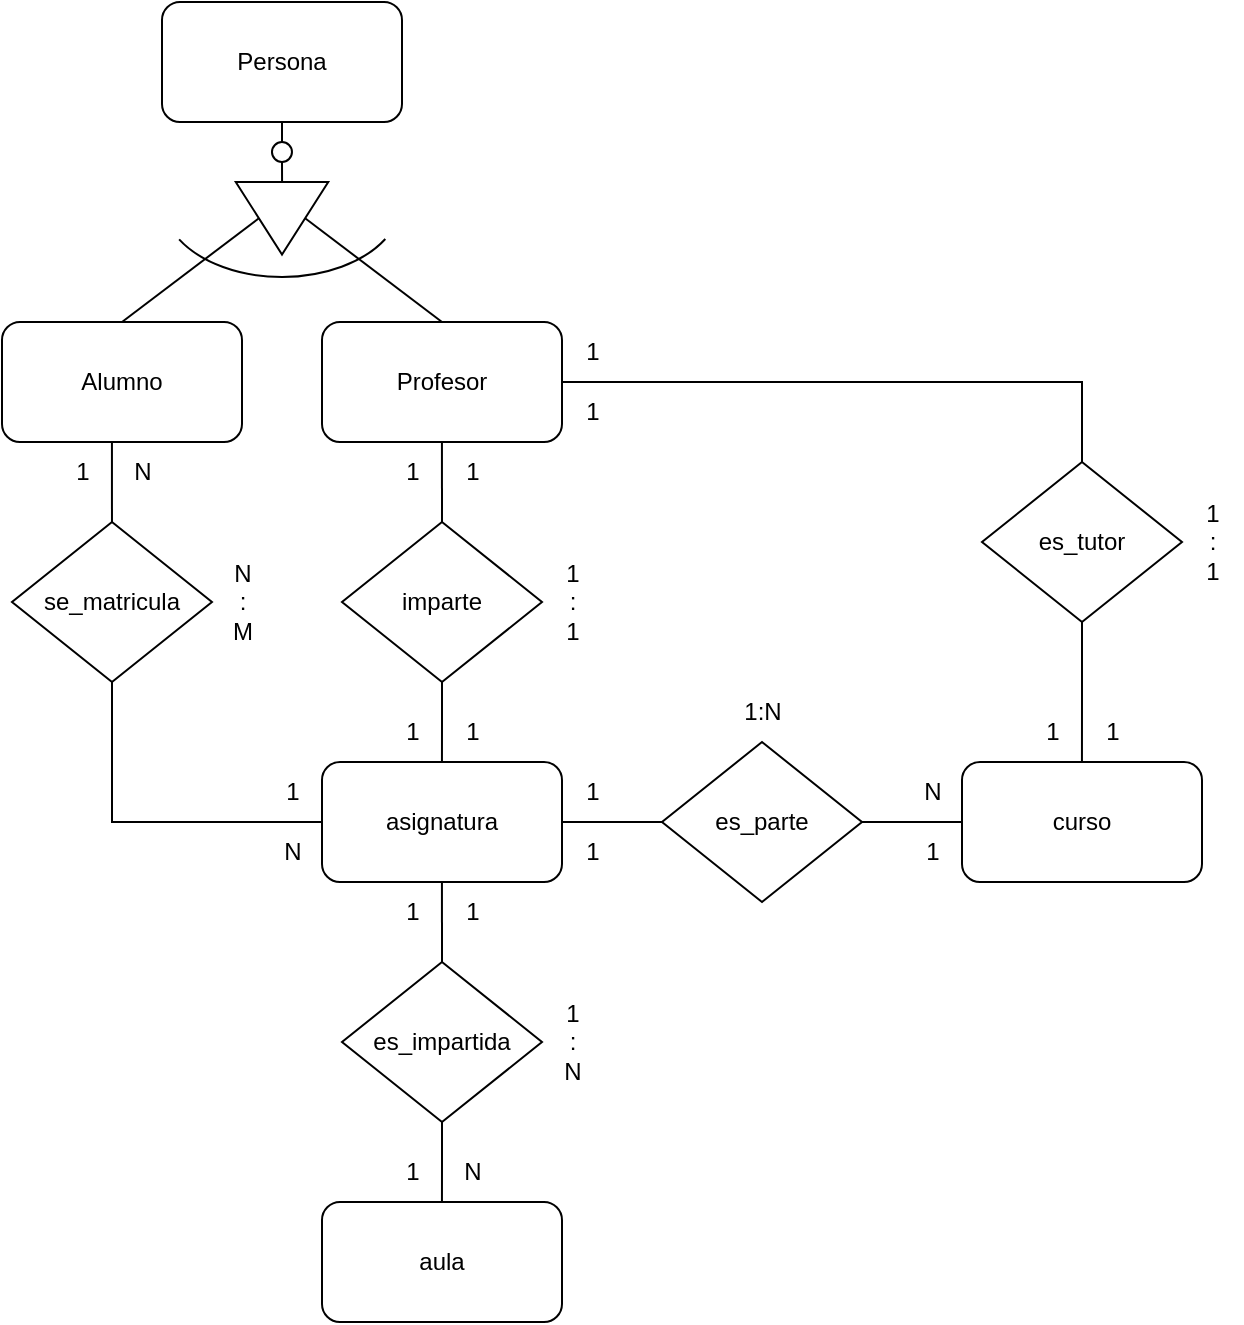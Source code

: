 <mxfile version="21.8.0" type="github">
  <diagram name="Página-1" id="_GgWmxlm4OWX5esp9CCm">
    <mxGraphModel dx="795" dy="-655" grid="1" gridSize="10" guides="1" tooltips="1" connect="1" arrows="1" fold="1" page="1" pageScale="1" pageWidth="827" pageHeight="1169" math="0" shadow="0">
      <root>
        <mxCell id="0" />
        <mxCell id="1" parent="0" />
        <mxCell id="37SFKcQwxXLXQhdy6OTW-1" style="edgeStyle=orthogonalEdgeStyle;rounded=0;orthogonalLoop=1;jettySize=auto;html=1;exitX=0.5;exitY=1;exitDx=0;exitDy=0;endArrow=none;endFill=0;" edge="1" parent="1" source="37SFKcQwxXLXQhdy6OTW-2" target="37SFKcQwxXLXQhdy6OTW-5">
          <mxGeometry relative="1" as="geometry" />
        </mxCell>
        <mxCell id="37SFKcQwxXLXQhdy6OTW-2" value="Persona" style="rounded=1;whiteSpace=wrap;html=1;" vertex="1" parent="1">
          <mxGeometry x="240" y="1240" width="120" height="60" as="geometry" />
        </mxCell>
        <mxCell id="37SFKcQwxXLXQhdy6OTW-3" style="rounded=0;orthogonalLoop=1;jettySize=auto;html=1;entryX=0.5;entryY=0;entryDx=0;entryDy=0;exitX=0.5;exitY=0;exitDx=0;exitDy=0;endArrow=none;endFill=0;" edge="1" parent="1" source="37SFKcQwxXLXQhdy6OTW-5" target="37SFKcQwxXLXQhdy6OTW-7">
          <mxGeometry relative="1" as="geometry" />
        </mxCell>
        <mxCell id="37SFKcQwxXLXQhdy6OTW-4" style="rounded=0;orthogonalLoop=1;jettySize=auto;html=1;exitX=0.5;exitY=1;exitDx=0;exitDy=0;entryX=0.5;entryY=0;entryDx=0;entryDy=0;endArrow=none;endFill=0;" edge="1" parent="1" source="37SFKcQwxXLXQhdy6OTW-5" target="37SFKcQwxXLXQhdy6OTW-6">
          <mxGeometry relative="1" as="geometry" />
        </mxCell>
        <mxCell id="37SFKcQwxXLXQhdy6OTW-5" value="" style="triangle;whiteSpace=wrap;html=1;rotation=90;" vertex="1" parent="1">
          <mxGeometry x="281.88" y="1325.01" width="36.25" height="46.25" as="geometry" />
        </mxCell>
        <mxCell id="37SFKcQwxXLXQhdy6OTW-6" value="Alumno" style="rounded=1;whiteSpace=wrap;html=1;" vertex="1" parent="1">
          <mxGeometry x="160" y="1400" width="120" height="60" as="geometry" />
        </mxCell>
        <mxCell id="37SFKcQwxXLXQhdy6OTW-7" value="Profesor" style="rounded=1;whiteSpace=wrap;html=1;" vertex="1" parent="1">
          <mxGeometry x="320" y="1400" width="120" height="60" as="geometry" />
        </mxCell>
        <mxCell id="37SFKcQwxXLXQhdy6OTW-8" value="" style="ellipse;whiteSpace=wrap;html=1;aspect=fixed;" vertex="1" parent="1">
          <mxGeometry x="294.99" y="1310" width="10" height="10" as="geometry" />
        </mxCell>
        <mxCell id="37SFKcQwxXLXQhdy6OTW-9" value="" style="verticalLabelPosition=bottom;verticalAlign=top;html=1;shape=mxgraph.basic.arc;startAngle=0.335;endAngle=0.664;" vertex="1" parent="1">
          <mxGeometry x="240.01" y="1300" width="120" height="77.5" as="geometry" />
        </mxCell>
        <mxCell id="37SFKcQwxXLXQhdy6OTW-10" style="edgeStyle=orthogonalEdgeStyle;rounded=0;orthogonalLoop=1;jettySize=auto;html=1;entryX=0;entryY=0.5;entryDx=0;entryDy=0;endArrow=none;endFill=0;" edge="1" parent="1" source="37SFKcQwxXLXQhdy6OTW-11" target="37SFKcQwxXLXQhdy6OTW-44">
          <mxGeometry relative="1" as="geometry">
            <mxPoint x="214.96" y="1620.32" as="targetPoint" />
            <Array as="points">
              <mxPoint x="215" y="1650" />
            </Array>
          </mxGeometry>
        </mxCell>
        <mxCell id="37SFKcQwxXLXQhdy6OTW-11" value="se_matricula" style="rhombus;whiteSpace=wrap;html=1;" vertex="1" parent="1">
          <mxGeometry x="164.99" y="1500" width="100" height="80" as="geometry" />
        </mxCell>
        <mxCell id="37SFKcQwxXLXQhdy6OTW-12" style="edgeStyle=orthogonalEdgeStyle;rounded=0;orthogonalLoop=1;jettySize=auto;html=1;entryX=0.5;entryY=0;entryDx=0;entryDy=0;endArrow=none;endFill=0;" edge="1" parent="1" target="37SFKcQwxXLXQhdy6OTW-11">
          <mxGeometry relative="1" as="geometry">
            <mxPoint x="214.96" y="1460.32" as="sourcePoint" />
          </mxGeometry>
        </mxCell>
        <mxCell id="37SFKcQwxXLXQhdy6OTW-13" value="&lt;div&gt;N&lt;/div&gt;&lt;div&gt;:&lt;/div&gt;&lt;div&gt;M&lt;br&gt;&lt;/div&gt;" style="text;html=1;align=center;verticalAlign=middle;resizable=0;points=[];autosize=1;strokeColor=none;fillColor=none;" vertex="1" parent="1">
          <mxGeometry x="264.99" y="1510" width="30" height="60" as="geometry" />
        </mxCell>
        <mxCell id="37SFKcQwxXLXQhdy6OTW-14" value="N" style="text;html=1;align=center;verticalAlign=middle;resizable=0;points=[];autosize=1;strokeColor=none;fillColor=none;" vertex="1" parent="1">
          <mxGeometry x="214.99" y="1460" width="30" height="30" as="geometry" />
        </mxCell>
        <mxCell id="37SFKcQwxXLXQhdy6OTW-15" value="1" style="text;html=1;align=center;verticalAlign=middle;resizable=0;points=[];autosize=1;strokeColor=none;fillColor=none;" vertex="1" parent="1">
          <mxGeometry x="184.99" y="1460" width="30" height="30" as="geometry" />
        </mxCell>
        <mxCell id="37SFKcQwxXLXQhdy6OTW-16" value="1" style="text;html=1;align=center;verticalAlign=middle;resizable=0;points=[];autosize=1;strokeColor=none;fillColor=none;" vertex="1" parent="1">
          <mxGeometry x="290.0" y="1620.0" width="30" height="30" as="geometry" />
        </mxCell>
        <mxCell id="37SFKcQwxXLXQhdy6OTW-17" value="N" style="text;html=1;align=center;verticalAlign=middle;resizable=0;points=[];autosize=1;strokeColor=none;fillColor=none;" vertex="1" parent="1">
          <mxGeometry x="290.0" y="1650.0" width="30" height="30" as="geometry" />
        </mxCell>
        <mxCell id="37SFKcQwxXLXQhdy6OTW-26" style="edgeStyle=orthogonalEdgeStyle;rounded=0;orthogonalLoop=1;jettySize=auto;html=1;entryX=0.5;entryY=0;entryDx=0;entryDy=0;endArrow=none;endFill=0;" edge="1" source="37SFKcQwxXLXQhdy6OTW-27" parent="1">
          <mxGeometry relative="1" as="geometry">
            <mxPoint x="379.97" y="1620.32" as="targetPoint" />
          </mxGeometry>
        </mxCell>
        <mxCell id="37SFKcQwxXLXQhdy6OTW-27" value="imparte" style="rhombus;whiteSpace=wrap;html=1;" vertex="1" parent="1">
          <mxGeometry x="330.0" y="1500" width="100" height="80" as="geometry" />
        </mxCell>
        <mxCell id="37SFKcQwxXLXQhdy6OTW-28" style="edgeStyle=orthogonalEdgeStyle;rounded=0;orthogonalLoop=1;jettySize=auto;html=1;entryX=0.5;entryY=0;entryDx=0;entryDy=0;endArrow=none;endFill=0;" edge="1" target="37SFKcQwxXLXQhdy6OTW-27" parent="1">
          <mxGeometry relative="1" as="geometry">
            <mxPoint x="379.97" y="1460.32" as="sourcePoint" />
          </mxGeometry>
        </mxCell>
        <mxCell id="37SFKcQwxXLXQhdy6OTW-29" value="&lt;div&gt;1&lt;/div&gt;&lt;div&gt;:&lt;/div&gt;&lt;div&gt;1&lt;br&gt;&lt;/div&gt;" style="text;html=1;align=center;verticalAlign=middle;resizable=0;points=[];autosize=1;strokeColor=none;fillColor=none;" vertex="1" parent="1">
          <mxGeometry x="430.0" y="1510" width="30" height="60" as="geometry" />
        </mxCell>
        <mxCell id="37SFKcQwxXLXQhdy6OTW-30" value="1" style="text;html=1;align=center;verticalAlign=middle;resizable=0;points=[];autosize=1;strokeColor=none;fillColor=none;" vertex="1" parent="1">
          <mxGeometry x="380.0" y="1460" width="30" height="30" as="geometry" />
        </mxCell>
        <mxCell id="37SFKcQwxXLXQhdy6OTW-31" value="1" style="text;html=1;align=center;verticalAlign=middle;resizable=0;points=[];autosize=1;strokeColor=none;fillColor=none;" vertex="1" parent="1">
          <mxGeometry x="350.0" y="1460" width="30" height="30" as="geometry" />
        </mxCell>
        <mxCell id="37SFKcQwxXLXQhdy6OTW-32" value="1" style="text;html=1;align=center;verticalAlign=middle;resizable=0;points=[];autosize=1;strokeColor=none;fillColor=none;" vertex="1" parent="1">
          <mxGeometry x="380.0" y="1590.0" width="30" height="30" as="geometry" />
        </mxCell>
        <mxCell id="37SFKcQwxXLXQhdy6OTW-33" value="1" style="text;html=1;align=center;verticalAlign=middle;resizable=0;points=[];autosize=1;strokeColor=none;fillColor=none;" vertex="1" parent="1">
          <mxGeometry x="350.0" y="1590.0" width="30" height="30" as="geometry" />
        </mxCell>
        <mxCell id="37SFKcQwxXLXQhdy6OTW-42" value="es_parte" style="rhombus;whiteSpace=wrap;html=1;" vertex="1" parent="1">
          <mxGeometry x="490" y="1610" width="100" height="80" as="geometry" />
        </mxCell>
        <mxCell id="37SFKcQwxXLXQhdy6OTW-43" style="edgeStyle=none;rounded=0;orthogonalLoop=1;jettySize=auto;html=1;exitX=1;exitY=0.5;exitDx=0;exitDy=0;entryX=0;entryY=0.5;entryDx=0;entryDy=0;endArrow=none;endFill=0;" edge="1" parent="1" source="37SFKcQwxXLXQhdy6OTW-44" target="37SFKcQwxXLXQhdy6OTW-42">
          <mxGeometry relative="1" as="geometry" />
        </mxCell>
        <mxCell id="37SFKcQwxXLXQhdy6OTW-44" value="asignatura" style="rounded=1;whiteSpace=wrap;html=1;" vertex="1" parent="1">
          <mxGeometry x="320" y="1620" width="120" height="60" as="geometry" />
        </mxCell>
        <mxCell id="37SFKcQwxXLXQhdy6OTW-45" style="edgeStyle=none;rounded=0;orthogonalLoop=1;jettySize=auto;html=1;exitX=0;exitY=0.5;exitDx=0;exitDy=0;entryX=1;entryY=0.5;entryDx=0;entryDy=0;endArrow=none;endFill=0;" edge="1" parent="1" source="37SFKcQwxXLXQhdy6OTW-46" target="37SFKcQwxXLXQhdy6OTW-42">
          <mxGeometry relative="1" as="geometry" />
        </mxCell>
        <mxCell id="37SFKcQwxXLXQhdy6OTW-46" value="curso" style="rounded=1;whiteSpace=wrap;html=1;" vertex="1" parent="1">
          <mxGeometry x="640" y="1620" width="120" height="60" as="geometry" />
        </mxCell>
        <mxCell id="37SFKcQwxXLXQhdy6OTW-47" value="1:N" style="text;html=1;align=center;verticalAlign=middle;resizable=0;points=[];autosize=1;strokeColor=none;fillColor=none;" vertex="1" parent="1">
          <mxGeometry x="520" y="1580" width="40" height="30" as="geometry" />
        </mxCell>
        <mxCell id="37SFKcQwxXLXQhdy6OTW-48" value="1" style="text;html=1;align=center;verticalAlign=middle;resizable=0;points=[];autosize=1;strokeColor=none;fillColor=none;" vertex="1" parent="1">
          <mxGeometry x="440" y="1620" width="30" height="30" as="geometry" />
        </mxCell>
        <mxCell id="37SFKcQwxXLXQhdy6OTW-49" value="1" style="text;html=1;align=center;verticalAlign=middle;resizable=0;points=[];autosize=1;strokeColor=none;fillColor=none;" vertex="1" parent="1">
          <mxGeometry x="440" y="1650" width="30" height="30" as="geometry" />
        </mxCell>
        <mxCell id="37SFKcQwxXLXQhdy6OTW-50" value="N" style="text;html=1;align=center;verticalAlign=middle;resizable=0;points=[];autosize=1;strokeColor=none;fillColor=none;" vertex="1" parent="1">
          <mxGeometry x="610" y="1620" width="30" height="30" as="geometry" />
        </mxCell>
        <mxCell id="37SFKcQwxXLXQhdy6OTW-51" value="1" style="text;html=1;align=center;verticalAlign=middle;resizable=0;points=[];autosize=1;strokeColor=none;fillColor=none;" vertex="1" parent="1">
          <mxGeometry x="610" y="1650" width="30" height="30" as="geometry" />
        </mxCell>
        <mxCell id="37SFKcQwxXLXQhdy6OTW-52" style="edgeStyle=orthogonalEdgeStyle;rounded=0;orthogonalLoop=1;jettySize=auto;html=1;entryX=0.5;entryY=0;entryDx=0;entryDy=0;endArrow=none;endFill=0;" edge="1" source="37SFKcQwxXLXQhdy6OTW-53" parent="1">
          <mxGeometry relative="1" as="geometry">
            <mxPoint x="699.97" y="1620.32" as="targetPoint" />
          </mxGeometry>
        </mxCell>
        <mxCell id="37SFKcQwxXLXQhdy6OTW-53" value="es_tutor" style="rhombus;whiteSpace=wrap;html=1;" vertex="1" parent="1">
          <mxGeometry x="650.0" y="1470" width="100" height="80" as="geometry" />
        </mxCell>
        <mxCell id="37SFKcQwxXLXQhdy6OTW-54" style="edgeStyle=orthogonalEdgeStyle;rounded=0;orthogonalLoop=1;jettySize=auto;html=1;entryX=0.5;entryY=0;entryDx=0;entryDy=0;endArrow=none;endFill=0;exitX=1;exitY=0.5;exitDx=0;exitDy=0;" edge="1" target="37SFKcQwxXLXQhdy6OTW-53" parent="1" source="37SFKcQwxXLXQhdy6OTW-7">
          <mxGeometry relative="1" as="geometry">
            <mxPoint x="699.97" y="1460.32" as="sourcePoint" />
          </mxGeometry>
        </mxCell>
        <mxCell id="37SFKcQwxXLXQhdy6OTW-55" value="&lt;div&gt;1&lt;/div&gt;&lt;div&gt;:&lt;/div&gt;&lt;div&gt;1&lt;br&gt;&lt;/div&gt;" style="text;html=1;align=center;verticalAlign=middle;resizable=0;points=[];autosize=1;strokeColor=none;fillColor=none;" vertex="1" parent="1">
          <mxGeometry x="750.0" y="1480" width="30" height="60" as="geometry" />
        </mxCell>
        <mxCell id="37SFKcQwxXLXQhdy6OTW-56" value="1" style="text;html=1;align=center;verticalAlign=middle;resizable=0;points=[];autosize=1;strokeColor=none;fillColor=none;" vertex="1" parent="1">
          <mxGeometry x="440.0" y="1400" width="30" height="30" as="geometry" />
        </mxCell>
        <mxCell id="37SFKcQwxXLXQhdy6OTW-57" value="1" style="text;html=1;align=center;verticalAlign=middle;resizable=0;points=[];autosize=1;strokeColor=none;fillColor=none;" vertex="1" parent="1">
          <mxGeometry x="440.0" y="1430" width="30" height="30" as="geometry" />
        </mxCell>
        <mxCell id="37SFKcQwxXLXQhdy6OTW-58" value="1" style="text;html=1;align=center;verticalAlign=middle;resizable=0;points=[];autosize=1;strokeColor=none;fillColor=none;" vertex="1" parent="1">
          <mxGeometry x="700.0" y="1590.0" width="30" height="30" as="geometry" />
        </mxCell>
        <mxCell id="37SFKcQwxXLXQhdy6OTW-59" value="1" style="text;html=1;align=center;verticalAlign=middle;resizable=0;points=[];autosize=1;strokeColor=none;fillColor=none;" vertex="1" parent="1">
          <mxGeometry x="670.0" y="1590.0" width="30" height="30" as="geometry" />
        </mxCell>
        <mxCell id="37SFKcQwxXLXQhdy6OTW-60" style="edgeStyle=orthogonalEdgeStyle;rounded=0;orthogonalLoop=1;jettySize=auto;html=1;entryX=0.5;entryY=0;entryDx=0;entryDy=0;endArrow=none;endFill=0;" edge="1" source="37SFKcQwxXLXQhdy6OTW-61" parent="1">
          <mxGeometry relative="1" as="geometry">
            <mxPoint x="379.97" y="1840.32" as="targetPoint" />
          </mxGeometry>
        </mxCell>
        <mxCell id="37SFKcQwxXLXQhdy6OTW-61" value="es_impartida" style="rhombus;whiteSpace=wrap;html=1;" vertex="1" parent="1">
          <mxGeometry x="330.0" y="1720" width="100" height="80" as="geometry" />
        </mxCell>
        <mxCell id="37SFKcQwxXLXQhdy6OTW-62" style="edgeStyle=orthogonalEdgeStyle;rounded=0;orthogonalLoop=1;jettySize=auto;html=1;entryX=0.5;entryY=0;entryDx=0;entryDy=0;endArrow=none;endFill=0;" edge="1" target="37SFKcQwxXLXQhdy6OTW-61" parent="1">
          <mxGeometry relative="1" as="geometry">
            <mxPoint x="379.97" y="1680.32" as="sourcePoint" />
          </mxGeometry>
        </mxCell>
        <mxCell id="37SFKcQwxXLXQhdy6OTW-63" value="&lt;div&gt;1&lt;/div&gt;&lt;div&gt;:&lt;/div&gt;&lt;div&gt;N&lt;/div&gt;" style="text;html=1;align=center;verticalAlign=middle;resizable=0;points=[];autosize=1;strokeColor=none;fillColor=none;" vertex="1" parent="1">
          <mxGeometry x="430.0" y="1730" width="30" height="60" as="geometry" />
        </mxCell>
        <mxCell id="37SFKcQwxXLXQhdy6OTW-64" value="1" style="text;html=1;align=center;verticalAlign=middle;resizable=0;points=[];autosize=1;strokeColor=none;fillColor=none;" vertex="1" parent="1">
          <mxGeometry x="380.0" y="1680" width="30" height="30" as="geometry" />
        </mxCell>
        <mxCell id="37SFKcQwxXLXQhdy6OTW-65" value="1" style="text;html=1;align=center;verticalAlign=middle;resizable=0;points=[];autosize=1;strokeColor=none;fillColor=none;" vertex="1" parent="1">
          <mxGeometry x="350.0" y="1680" width="30" height="30" as="geometry" />
        </mxCell>
        <mxCell id="37SFKcQwxXLXQhdy6OTW-66" value="N" style="text;html=1;align=center;verticalAlign=middle;resizable=0;points=[];autosize=1;strokeColor=none;fillColor=none;" vertex="1" parent="1">
          <mxGeometry x="380.0" y="1810.0" width="30" height="30" as="geometry" />
        </mxCell>
        <mxCell id="37SFKcQwxXLXQhdy6OTW-67" value="1" style="text;html=1;align=center;verticalAlign=middle;resizable=0;points=[];autosize=1;strokeColor=none;fillColor=none;" vertex="1" parent="1">
          <mxGeometry x="350.0" y="1810.0" width="30" height="30" as="geometry" />
        </mxCell>
        <mxCell id="37SFKcQwxXLXQhdy6OTW-68" value="aula" style="rounded=1;whiteSpace=wrap;html=1;" vertex="1" parent="1">
          <mxGeometry x="320" y="1840" width="120" height="60" as="geometry" />
        </mxCell>
      </root>
    </mxGraphModel>
  </diagram>
</mxfile>
